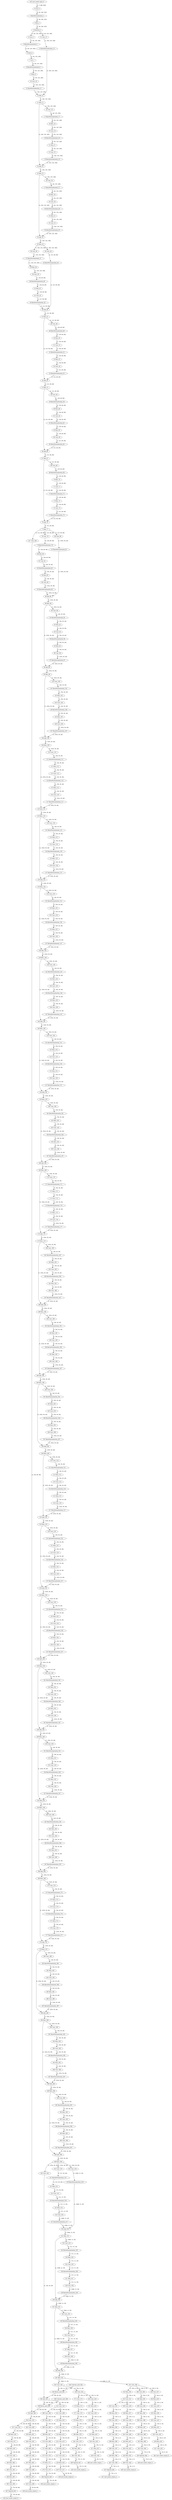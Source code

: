 strict digraph  {
"0 Conv_0" [id=0, type=Conv];
"1 BatchNormalization_1" [id=1, type=BatchNormalization];
"2 Relu_2" [id=2, type=Relu];
"3 MaxPool_3" [id=3, type=MaxPool];
"4 Conv_4" [id=4, type=Conv];
"5 BatchNormalization_5" [id=5, type=BatchNormalization];
"6 Relu_6" [id=6, type=Relu];
"7 Conv_7" [id=7, type=Conv];
"8 BatchNormalization_8" [id=8, type=BatchNormalization];
"9 Relu_9" [id=9, type=Relu];
"10 Conv_10" [id=10, type=Conv];
"11 BatchNormalization_11" [id=11, type=BatchNormalization];
"12 Conv_12" [id=12, type=Conv];
"13 BatchNormalization_13" [id=13, type=BatchNormalization];
"14 Add_14" [id=14, type=Add];
"15 Relu_15" [id=15, type=Relu];
"16 Conv_16" [id=16, type=Conv];
"17 BatchNormalization_17" [id=17, type=BatchNormalization];
"18 Relu_18" [id=18, type=Relu];
"19 Conv_19" [id=19, type=Conv];
"20 BatchNormalization_20" [id=20, type=BatchNormalization];
"21 Relu_21" [id=21, type=Relu];
"22 Conv_22" [id=22, type=Conv];
"23 BatchNormalization_23" [id=23, type=BatchNormalization];
"24 Add_24" [id=24, type=Add];
"25 Relu_25" [id=25, type=Relu];
"26 Conv_26" [id=26, type=Conv];
"27 BatchNormalization_27" [id=27, type=BatchNormalization];
"28 Relu_28" [id=28, type=Relu];
"29 Conv_29" [id=29, type=Conv];
"30 BatchNormalization_30" [id=30, type=BatchNormalization];
"31 Relu_31" [id=31, type=Relu];
"32 Conv_32" [id=32, type=Conv];
"33 BatchNormalization_33" [id=33, type=BatchNormalization];
"34 Add_34" [id=34, type=Add];
"35 Relu_35" [id=35, type=Relu];
"36 Conv_36" [id=36, type=Conv];
"37 BatchNormalization_37" [id=37, type=BatchNormalization];
"38 Relu_38" [id=38, type=Relu];
"39 Conv_39" [id=39, type=Conv];
"40 BatchNormalization_40" [id=40, type=BatchNormalization];
"41 Relu_41" [id=41, type=Relu];
"42 Conv_42" [id=42, type=Conv];
"43 BatchNormalization_43" [id=43, type=BatchNormalization];
"44 Conv_44" [id=44, type=Conv];
"45 BatchNormalization_45" [id=45, type=BatchNormalization];
"46 Add_46" [id=46, type=Add];
"47 Relu_47" [id=47, type=Relu];
"48 Conv_48" [id=48, type=Conv];
"49 BatchNormalization_49" [id=49, type=BatchNormalization];
"50 Relu_50" [id=50, type=Relu];
"51 Conv_51" [id=51, type=Conv];
"52 BatchNormalization_52" [id=52, type=BatchNormalization];
"53 Relu_53" [id=53, type=Relu];
"54 Conv_54" [id=54, type=Conv];
"55 BatchNormalization_55" [id=55, type=BatchNormalization];
"56 Add_56" [id=56, type=Add];
"57 Relu_57" [id=57, type=Relu];
"58 Conv_58" [id=58, type=Conv];
"59 BatchNormalization_59" [id=59, type=BatchNormalization];
"60 Relu_60" [id=60, type=Relu];
"61 Conv_61" [id=61, type=Conv];
"62 BatchNormalization_62" [id=62, type=BatchNormalization];
"63 Relu_63" [id=63, type=Relu];
"64 Conv_64" [id=64, type=Conv];
"65 BatchNormalization_65" [id=65, type=BatchNormalization];
"66 Add_66" [id=66, type=Add];
"67 Relu_67" [id=67, type=Relu];
"68 Conv_68" [id=68, type=Conv];
"69 BatchNormalization_69" [id=69, type=BatchNormalization];
"70 Relu_70" [id=70, type=Relu];
"71 Conv_71" [id=71, type=Conv];
"72 BatchNormalization_72" [id=72, type=BatchNormalization];
"73 Relu_73" [id=73, type=Relu];
"74 Conv_74" [id=74, type=Conv];
"75 BatchNormalization_75" [id=75, type=BatchNormalization];
"76 Add_76" [id=76, type=Add];
"77 Relu_77" [id=77, type=Relu];
"78 Conv_78" [id=78, type=Conv];
"79 BatchNormalization_79" [id=79, type=BatchNormalization];
"80 Relu_80" [id=80, type=Relu];
"81 Conv_81" [id=81, type=Conv];
"82 BatchNormalization_82" [id=82, type=BatchNormalization];
"83 Relu_83" [id=83, type=Relu];
"84 Conv_84" [id=84, type=Conv];
"85 BatchNormalization_85" [id=85, type=BatchNormalization];
"86 Conv_86" [id=86, type=Conv];
"87 BatchNormalization_87" [id=87, type=BatchNormalization];
"88 Add_88" [id=88, type=Add];
"89 Relu_89" [id=89, type=Relu];
"90 Conv_90" [id=90, type=Conv];
"91 BatchNormalization_91" [id=91, type=BatchNormalization];
"92 Relu_92" [id=92, type=Relu];
"93 Conv_93" [id=93, type=Conv];
"94 BatchNormalization_94" [id=94, type=BatchNormalization];
"95 Relu_95" [id=95, type=Relu];
"96 Conv_96" [id=96, type=Conv];
"97 BatchNormalization_97" [id=97, type=BatchNormalization];
"98 Add_98" [id=98, type=Add];
"99 Relu_99" [id=99, type=Relu];
"100 Conv_100" [id=100, type=Conv];
"101 BatchNormalization_101" [id=101, type=BatchNormalization];
"102 Relu_102" [id=102, type=Relu];
"103 Conv_103" [id=103, type=Conv];
"104 BatchNormalization_104" [id=104, type=BatchNormalization];
"105 Relu_105" [id=105, type=Relu];
"106 Conv_106" [id=106, type=Conv];
"107 BatchNormalization_107" [id=107, type=BatchNormalization];
"108 Add_108" [id=108, type=Add];
"109 Relu_109" [id=109, type=Relu];
"110 Conv_110" [id=110, type=Conv];
"111 BatchNormalization_111" [id=111, type=BatchNormalization];
"112 Relu_112" [id=112, type=Relu];
"113 Conv_113" [id=113, type=Conv];
"114 BatchNormalization_114" [id=114, type=BatchNormalization];
"115 Relu_115" [id=115, type=Relu];
"116 Conv_116" [id=116, type=Conv];
"117 BatchNormalization_117" [id=117, type=BatchNormalization];
"118 Add_118" [id=118, type=Add];
"119 Relu_119" [id=119, type=Relu];
"120 Conv_120" [id=120, type=Conv];
"121 BatchNormalization_121" [id=121, type=BatchNormalization];
"122 Relu_122" [id=122, type=Relu];
"123 Conv_123" [id=123, type=Conv];
"124 BatchNormalization_124" [id=124, type=BatchNormalization];
"125 Relu_125" [id=125, type=Relu];
"126 Conv_126" [id=126, type=Conv];
"127 BatchNormalization_127" [id=127, type=BatchNormalization];
"128 Add_128" [id=128, type=Add];
"129 Relu_129" [id=129, type=Relu];
"130 Conv_130" [id=130, type=Conv];
"131 BatchNormalization_131" [id=131, type=BatchNormalization];
"132 Relu_132" [id=132, type=Relu];
"133 Conv_133" [id=133, type=Conv];
"134 BatchNormalization_134" [id=134, type=BatchNormalization];
"135 Relu_135" [id=135, type=Relu];
"136 Conv_136" [id=136, type=Conv];
"137 BatchNormalization_137" [id=137, type=BatchNormalization];
"138 Add_138" [id=138, type=Add];
"139 Relu_139" [id=139, type=Relu];
"140 Conv_140" [id=140, type=Conv];
"141 BatchNormalization_141" [id=141, type=BatchNormalization];
"142 Relu_142" [id=142, type=Relu];
"143 Conv_143" [id=143, type=Conv];
"144 BatchNormalization_144" [id=144, type=BatchNormalization];
"145 Relu_145" [id=145, type=Relu];
"146 Conv_146" [id=146, type=Conv];
"147 BatchNormalization_147" [id=147, type=BatchNormalization];
"148 Add_148" [id=148, type=Add];
"149 Relu_149" [id=149, type=Relu];
"150 Conv_150" [id=150, type=Conv];
"151 BatchNormalization_151" [id=151, type=BatchNormalization];
"152 Relu_152" [id=152, type=Relu];
"153 Conv_153" [id=153, type=Conv];
"154 BatchNormalization_154" [id=154, type=BatchNormalization];
"155 Relu_155" [id=155, type=Relu];
"156 Conv_156" [id=156, type=Conv];
"157 BatchNormalization_157" [id=157, type=BatchNormalization];
"158 Add_158" [id=158, type=Add];
"159 Relu_159" [id=159, type=Relu];
"160 Conv_160" [id=160, type=Conv];
"161 BatchNormalization_161" [id=161, type=BatchNormalization];
"162 Relu_162" [id=162, type=Relu];
"163 Conv_163" [id=163, type=Conv];
"164 BatchNormalization_164" [id=164, type=BatchNormalization];
"165 Relu_165" [id=165, type=Relu];
"166 Conv_166" [id=166, type=Conv];
"167 BatchNormalization_167" [id=167, type=BatchNormalization];
"168 Add_168" [id=168, type=Add];
"169 Relu_169" [id=169, type=Relu];
"170 Conv_170" [id=170, type=Conv];
"171 BatchNormalization_171" [id=171, type=BatchNormalization];
"172 Relu_172" [id=172, type=Relu];
"173 Conv_173" [id=173, type=Conv];
"174 BatchNormalization_174" [id=174, type=BatchNormalization];
"175 Relu_175" [id=175, type=Relu];
"176 Conv_176" [id=176, type=Conv];
"177 BatchNormalization_177" [id=177, type=BatchNormalization];
"178 Add_178" [id=178, type=Add];
"179 Relu_179" [id=179, type=Relu];
"180 Conv_180" [id=180, type=Conv];
"181 BatchNormalization_181" [id=181, type=BatchNormalization];
"182 Relu_182" [id=182, type=Relu];
"183 Conv_183" [id=183, type=Conv];
"184 BatchNormalization_184" [id=184, type=BatchNormalization];
"185 Relu_185" [id=185, type=Relu];
"186 Conv_186" [id=186, type=Conv];
"187 BatchNormalization_187" [id=187, type=BatchNormalization];
"188 Add_188" [id=188, type=Add];
"189 Relu_189" [id=189, type=Relu];
"190 Conv_190" [id=190, type=Conv];
"191 BatchNormalization_191" [id=191, type=BatchNormalization];
"192 Relu_192" [id=192, type=Relu];
"193 Conv_193" [id=193, type=Conv];
"194 BatchNormalization_194" [id=194, type=BatchNormalization];
"195 Relu_195" [id=195, type=Relu];
"196 Conv_196" [id=196, type=Conv];
"197 BatchNormalization_197" [id=197, type=BatchNormalization];
"198 Add_198" [id=198, type=Add];
"199 Relu_199" [id=199, type=Relu];
"200 Conv_200" [id=200, type=Conv];
"201 BatchNormalization_201" [id=201, type=BatchNormalization];
"202 Relu_202" [id=202, type=Relu];
"203 Conv_203" [id=203, type=Conv];
"204 BatchNormalization_204" [id=204, type=BatchNormalization];
"205 Relu_205" [id=205, type=Relu];
"206 Conv_206" [id=206, type=Conv];
"207 BatchNormalization_207" [id=207, type=BatchNormalization];
"208 Add_208" [id=208, type=Add];
"209 Relu_209" [id=209, type=Relu];
"210 Conv_210" [id=210, type=Conv];
"211 BatchNormalization_211" [id=211, type=BatchNormalization];
"212 Relu_212" [id=212, type=Relu];
"213 Conv_213" [id=213, type=Conv];
"214 BatchNormalization_214" [id=214, type=BatchNormalization];
"215 Relu_215" [id=215, type=Relu];
"216 Conv_216" [id=216, type=Conv];
"217 BatchNormalization_217" [id=217, type=BatchNormalization];
"218 Add_218" [id=218, type=Add];
"219 Relu_219" [id=219, type=Relu];
"220 Conv_220" [id=220, type=Conv];
"221 BatchNormalization_221" [id=221, type=BatchNormalization];
"222 Relu_222" [id=222, type=Relu];
"223 Conv_223" [id=223, type=Conv];
"224 BatchNormalization_224" [id=224, type=BatchNormalization];
"225 Relu_225" [id=225, type=Relu];
"226 Conv_226" [id=226, type=Conv];
"227 BatchNormalization_227" [id=227, type=BatchNormalization];
"228 Add_228" [id=228, type=Add];
"229 Relu_229" [id=229, type=Relu];
"230 Conv_230" [id=230, type=Conv];
"231 BatchNormalization_231" [id=231, type=BatchNormalization];
"232 Relu_232" [id=232, type=Relu];
"233 Conv_233" [id=233, type=Conv];
"234 BatchNormalization_234" [id=234, type=BatchNormalization];
"235 Relu_235" [id=235, type=Relu];
"236 Conv_236" [id=236, type=Conv];
"237 BatchNormalization_237" [id=237, type=BatchNormalization];
"238 Add_238" [id=238, type=Add];
"239 Relu_239" [id=239, type=Relu];
"240 Conv_240" [id=240, type=Conv];
"241 BatchNormalization_241" [id=241, type=BatchNormalization];
"242 Relu_242" [id=242, type=Relu];
"243 Conv_243" [id=243, type=Conv];
"244 BatchNormalization_244" [id=244, type=BatchNormalization];
"245 Relu_245" [id=245, type=Relu];
"246 Conv_246" [id=246, type=Conv];
"247 BatchNormalization_247" [id=247, type=BatchNormalization];
"248 Add_248" [id=248, type=Add];
"249 Relu_249" [id=249, type=Relu];
"250 Conv_250" [id=250, type=Conv];
"251 BatchNormalization_251" [id=251, type=BatchNormalization];
"252 Relu_252" [id=252, type=Relu];
"253 Conv_253" [id=253, type=Conv];
"254 BatchNormalization_254" [id=254, type=BatchNormalization];
"255 Relu_255" [id=255, type=Relu];
"256 Conv_256" [id=256, type=Conv];
"257 BatchNormalization_257" [id=257, type=BatchNormalization];
"258 Add_258" [id=258, type=Add];
"259 Relu_259" [id=259, type=Relu];
"260 Conv_260" [id=260, type=Conv];
"261 BatchNormalization_261" [id=261, type=BatchNormalization];
"262 Relu_262" [id=262, type=Relu];
"263 Conv_263" [id=263, type=Conv];
"264 BatchNormalization_264" [id=264, type=BatchNormalization];
"265 Relu_265" [id=265, type=Relu];
"266 Conv_266" [id=266, type=Conv];
"267 BatchNormalization_267" [id=267, type=BatchNormalization];
"268 Add_268" [id=268, type=Add];
"269 Relu_269" [id=269, type=Relu];
"270 Conv_270" [id=270, type=Conv];
"271 BatchNormalization_271" [id=271, type=BatchNormalization];
"272 Relu_272" [id=272, type=Relu];
"273 Conv_273" [id=273, type=Conv];
"274 BatchNormalization_274" [id=274, type=BatchNormalization];
"275 Relu_275" [id=275, type=Relu];
"276 Conv_276" [id=276, type=Conv];
"277 BatchNormalization_277" [id=277, type=BatchNormalization];
"278 Add_278" [id=278, type=Add];
"279 Relu_279" [id=279, type=Relu];
"280 Conv_280" [id=280, type=Conv];
"281 BatchNormalization_281" [id=281, type=BatchNormalization];
"282 Relu_282" [id=282, type=Relu];
"283 Conv_283" [id=283, type=Conv];
"284 BatchNormalization_284" [id=284, type=BatchNormalization];
"285 Relu_285" [id=285, type=Relu];
"286 Conv_286" [id=286, type=Conv];
"287 BatchNormalization_287" [id=287, type=BatchNormalization];
"288 Add_288" [id=288, type=Add];
"289 Relu_289" [id=289, type=Relu];
"290 Conv_290" [id=290, type=Conv];
"291 BatchNormalization_291" [id=291, type=BatchNormalization];
"292 Relu_292" [id=292, type=Relu];
"293 Conv_293" [id=293, type=Conv];
"294 BatchNormalization_294" [id=294, type=BatchNormalization];
"295 Relu_295" [id=295, type=Relu];
"296 Conv_296" [id=296, type=Conv];
"297 BatchNormalization_297" [id=297, type=BatchNormalization];
"298 Add_298" [id=298, type=Add];
"299 Relu_299" [id=299, type=Relu];
"300 Conv_300" [id=300, type=Conv];
"301 BatchNormalization_301" [id=301, type=BatchNormalization];
"302 Relu_302" [id=302, type=Relu];
"303 Conv_303" [id=303, type=Conv];
"304 BatchNormalization_304" [id=304, type=BatchNormalization];
"305 Relu_305" [id=305, type=Relu];
"306 Conv_306" [id=306, type=Conv];
"307 BatchNormalization_307" [id=307, type=BatchNormalization];
"308 Add_308" [id=308, type=Add];
"309 Relu_309" [id=309, type=Relu];
"310 Conv_310" [id=310, type=Conv];
"311 BatchNormalization_311" [id=311, type=BatchNormalization];
"312 Relu_312" [id=312, type=Relu];
"313 Conv_313" [id=313, type=Conv];
"314 BatchNormalization_314" [id=314, type=BatchNormalization];
"315 Relu_315" [id=315, type=Relu];
"316 Conv_316" [id=316, type=Conv];
"317 BatchNormalization_317" [id=317, type=BatchNormalization];
"318 Conv_318" [id=318, type=Conv];
"319 BatchNormalization_319" [id=319, type=BatchNormalization];
"320 Add_320" [id=320, type=Add];
"321 Relu_321" [id=321, type=Relu];
"322 Conv_322" [id=322, type=Conv];
"323 BatchNormalization_323" [id=323, type=BatchNormalization];
"324 Relu_324" [id=324, type=Relu];
"325 Conv_325" [id=325, type=Conv];
"326 BatchNormalization_326" [id=326, type=BatchNormalization];
"327 Relu_327" [id=327, type=Relu];
"328 Conv_328" [id=328, type=Conv];
"329 BatchNormalization_329" [id=329, type=BatchNormalization];
"330 Add_330" [id=330, type=Add];
"331 Relu_331" [id=331, type=Relu];
"332 Conv_332" [id=332, type=Conv];
"333 BatchNormalization_333" [id=333, type=BatchNormalization];
"334 Relu_334" [id=334, type=Relu];
"335 Conv_335" [id=335, type=Conv];
"336 BatchNormalization_336" [id=336, type=BatchNormalization];
"337 Relu_337" [id=337, type=Relu];
"338 Conv_338" [id=338, type=Conv];
"339 BatchNormalization_339" [id=339, type=BatchNormalization];
"340 Add_340" [id=340, type=Add];
"341 Relu_341" [id=341, type=Relu];
"342 Conv_342" [id=342, type=Conv];
"343 Conv_343" [id=343, type=Conv];
"344 Constant_nncf_344" [id=344, type=Constant];
"345 Resize_nncf_345" [id=345, type=Resize];
"346 Add_345" [id=346, type=Add];
"347 Conv_346" [id=347, type=Conv];
"348 Constant_nncf_348" [id=348, type=Constant];
"349 Resize_nncf_349" [id=349, type=Resize];
"350 Add_348" [id=350, type=Add];
"351 Conv_349" [id=351, type=Conv];
"352 Relu_350" [id=352, type=Relu];
"353 Conv_351" [id=353, type=Conv];
"354 Conv_352" [id=354, type=Conv];
"355 Conv_353" [id=355, type=Conv];
"356 Conv_354" [id=356, type=Conv];
"357 Conv_355" [id=357, type=Conv];
"358 Relu_356" [id=358, type=Relu];
"359 Conv_357" [id=359, type=Conv];
"360 Relu_358" [id=360, type=Relu];
"361 Conv_359" [id=361, type=Conv];
"362 Relu_360" [id=362, type=Relu];
"363 Conv_361" [id=363, type=Conv];
"364 Relu_362" [id=364, type=Relu];
"365 Conv_363" [id=365, type=Conv];
"366 Conv_364" [id=366, type=Conv];
"367 Relu_365" [id=367, type=Relu];
"368 Conv_366" [id=368, type=Conv];
"369 Relu_367" [id=369, type=Relu];
"370 Conv_368" [id=370, type=Conv];
"371 Relu_369" [id=371, type=Relu];
"372 Conv_370" [id=372, type=Conv];
"373 Relu_371" [id=373, type=Relu];
"374 Conv_372" [id=374, type=Conv];
"375 Conv_373" [id=375, type=Conv];
"376 Relu_374" [id=376, type=Relu];
"377 Conv_375" [id=377, type=Conv];
"378 Relu_376" [id=378, type=Relu];
"379 Conv_377" [id=379, type=Conv];
"380 Relu_378" [id=380, type=Relu];
"381 Conv_379" [id=381, type=Conv];
"382 Relu_380" [id=382, type=Relu];
"383 Conv_381" [id=383, type=Conv];
"384 Conv_382" [id=384, type=Conv];
"385 Relu_383" [id=385, type=Relu];
"386 Conv_384" [id=386, type=Conv];
"387 Relu_385" [id=387, type=Relu];
"388 Conv_386" [id=388, type=Conv];
"389 Relu_387" [id=389, type=Relu];
"390 Conv_388" [id=390, type=Conv];
"391 Relu_389" [id=391, type=Relu];
"392 Conv_390" [id=392, type=Conv];
"393 Conv_391" [id=393, type=Conv];
"394 Relu_392" [id=394, type=Relu];
"395 Conv_393" [id=395, type=Conv];
"396 Relu_394" [id=396, type=Relu];
"397 Conv_395" [id=397, type=Conv];
"398 Relu_396" [id=398, type=Relu];
"399 Conv_397" [id=399, type=Conv];
"400 Relu_398" [id=400, type=Relu];
"401 Conv_399" [id=401, type=Conv];
"402 Conv_400" [id=402, type=Conv];
"403 Relu_401" [id=403, type=Relu];
"404 Conv_402" [id=404, type=Conv];
"405 Relu_403" [id=405, type=Relu];
"406 Conv_404" [id=406, type=Conv];
"407 Relu_405" [id=407, type=Relu];
"408 Conv_406" [id=408, type=Conv];
"409 Relu_407" [id=409, type=Relu];
"410 Conv_408" [id=410, type=Conv];
"411 Conv_409" [id=411, type=Conv];
"412 Relu_410" [id=412, type=Relu];
"413 Conv_411" [id=413, type=Conv];
"414 Relu_412" [id=414, type=Relu];
"415 Conv_413" [id=415, type=Conv];
"416 Relu_414" [id=416, type=Relu];
"417 Conv_415" [id=417, type=Conv];
"418 Relu_416" [id=418, type=Relu];
"419 Conv_417" [id=419, type=Conv];
"420 Conv_418" [id=420, type=Conv];
"421 Relu_419" [id=421, type=Relu];
"422 Conv_420" [id=422, type=Conv];
"423 Relu_421" [id=423, type=Relu];
"424 Conv_422" [id=424, type=Conv];
"425 Relu_423" [id=425, type=Relu];
"426 Conv_424" [id=426, type=Conv];
"427 Relu_425" [id=427, type=Relu];
"428 Conv_426" [id=428, type=Conv];
"429 Conv_427" [id=429, type=Conv];
"430 Relu_428" [id=430, type=Relu];
"431 Conv_429" [id=431, type=Conv];
"432 Relu_430" [id=432, type=Relu];
"433 Conv_431" [id=433, type=Conv];
"434 Relu_432" [id=434, type=Relu];
"435 Conv_433" [id=435, type=Conv];
"436 Relu_434" [id=436, type=Relu];
"437 Conv_435" [id=437, type=Conv];
"438 Conv_436" [id=438, type=Conv];
"439 Relu_437" [id=439, type=Relu];
"440 Conv_438" [id=440, type=Conv];
"441 Relu_439" [id=441, type=Relu];
"442 Conv_440" [id=442, type=Conv];
"443 Relu_441" [id=443, type=Relu];
"444 Conv_442" [id=444, type=Conv];
"445 Relu_443" [id=445, type=Relu];
"446 Conv_444" [id=446, type=Conv];
"447 Sigmoid_445" [id=447, type=Sigmoid];
"448 Sigmoid_446" [id=448, type=Sigmoid];
"449 Sigmoid_447" [id=449, type=Sigmoid];
"450 Sigmoid_448" [id=450, type=Sigmoid];
"451 Sigmoid_449" [id=451, type=Sigmoid];
"452 nncf_model_input_0" [id=452, type=nncf_model_input];
"453 nncf_model_output_0" [id=453, type=nncf_model_output];
"454 nncf_model_output_1" [id=454, type=nncf_model_output];
"455 nncf_model_output_2" [id=455, type=nncf_model_output];
"456 nncf_model_output_3" [id=456, type=nncf_model_output];
"457 nncf_model_output_4" [id=457, type=nncf_model_output];
"458 nncf_model_output_5" [id=458, type=nncf_model_output];
"459 nncf_model_output_6" [id=459, type=nncf_model_output];
"460 nncf_model_output_7" [id=460, type=nncf_model_output];
"461 nncf_model_output_8" [id=461, type=nncf_model_output];
"462 nncf_model_output_9" [id=462, type=nncf_model_output];
"0 Conv_0" -> "1 BatchNormalization_1"  [label="[1, 64, 240, 320]", style=solid];
"1 BatchNormalization_1" -> "2 Relu_2"  [label="[1, 64, 240, 320]", style=solid];
"2 Relu_2" -> "3 MaxPool_3"  [label="[1, 64, 240, 320]", style=solid];
"3 MaxPool_3" -> "4 Conv_4"  [label="[1, 64, 120, 160]", style=solid];
"3 MaxPool_3" -> "12 Conv_12"  [label="[1, 64, 120, 160]", style=solid];
"4 Conv_4" -> "5 BatchNormalization_5"  [label="[1, 64, 120, 160]", style=solid];
"5 BatchNormalization_5" -> "6 Relu_6"  [label="[1, 64, 120, 160]", style=solid];
"6 Relu_6" -> "7 Conv_7"  [label="[1, 64, 120, 160]", style=solid];
"7 Conv_7" -> "8 BatchNormalization_8"  [label="[1, 64, 120, 160]", style=solid];
"8 BatchNormalization_8" -> "9 Relu_9"  [label="[1, 64, 120, 160]", style=solid];
"9 Relu_9" -> "10 Conv_10"  [label="[1, 64, 120, 160]", style=solid];
"10 Conv_10" -> "11 BatchNormalization_11"  [label="[1, 256, 120, 160]", style=solid];
"11 BatchNormalization_11" -> "14 Add_14"  [label="[1, 256, 120, 160]", style=solid];
"12 Conv_12" -> "13 BatchNormalization_13"  [label="[1, 256, 120, 160]", style=solid];
"13 BatchNormalization_13" -> "14 Add_14"  [label="[1, 256, 120, 160]", style=solid];
"14 Add_14" -> "15 Relu_15"  [label="[1, 256, 120, 160]", style=solid];
"15 Relu_15" -> "16 Conv_16"  [label="[1, 256, 120, 160]", style=solid];
"15 Relu_15" -> "24 Add_24"  [label="[1, 256, 120, 160]", style=solid];
"16 Conv_16" -> "17 BatchNormalization_17"  [label="[1, 64, 120, 160]", style=solid];
"17 BatchNormalization_17" -> "18 Relu_18"  [label="[1, 64, 120, 160]", style=solid];
"18 Relu_18" -> "19 Conv_19"  [label="[1, 64, 120, 160]", style=solid];
"19 Conv_19" -> "20 BatchNormalization_20"  [label="[1, 64, 120, 160]", style=solid];
"20 BatchNormalization_20" -> "21 Relu_21"  [label="[1, 64, 120, 160]", style=solid];
"21 Relu_21" -> "22 Conv_22"  [label="[1, 64, 120, 160]", style=solid];
"22 Conv_22" -> "23 BatchNormalization_23"  [label="[1, 256, 120, 160]", style=solid];
"23 BatchNormalization_23" -> "24 Add_24"  [label="[1, 256, 120, 160]", style=solid];
"24 Add_24" -> "25 Relu_25"  [label="[1, 256, 120, 160]", style=solid];
"25 Relu_25" -> "26 Conv_26"  [label="[1, 256, 120, 160]", style=solid];
"25 Relu_25" -> "34 Add_34"  [label="[1, 256, 120, 160]", style=solid];
"26 Conv_26" -> "27 BatchNormalization_27"  [label="[1, 64, 120, 160]", style=solid];
"27 BatchNormalization_27" -> "28 Relu_28"  [label="[1, 64, 120, 160]", style=solid];
"28 Relu_28" -> "29 Conv_29"  [label="[1, 64, 120, 160]", style=solid];
"29 Conv_29" -> "30 BatchNormalization_30"  [label="[1, 64, 120, 160]", style=solid];
"30 BatchNormalization_30" -> "31 Relu_31"  [label="[1, 64, 120, 160]", style=solid];
"31 Relu_31" -> "32 Conv_32"  [label="[1, 64, 120, 160]", style=solid];
"32 Conv_32" -> "33 BatchNormalization_33"  [label="[1, 256, 120, 160]", style=solid];
"33 BatchNormalization_33" -> "34 Add_34"  [label="[1, 256, 120, 160]", style=solid];
"34 Add_34" -> "35 Relu_35"  [label="[1, 256, 120, 160]", style=solid];
"35 Relu_35" -> "36 Conv_36"  [label="[1, 256, 120, 160]", style=solid];
"35 Relu_35" -> "44 Conv_44"  [label="[1, 256, 120, 160]", style=solid];
"36 Conv_36" -> "37 BatchNormalization_37"  [label="[1, 128, 120, 160]", style=solid];
"37 BatchNormalization_37" -> "38 Relu_38"  [label="[1, 128, 120, 160]", style=solid];
"38 Relu_38" -> "39 Conv_39"  [label="[1, 128, 120, 160]", style=solid];
"39 Conv_39" -> "40 BatchNormalization_40"  [label="[1, 128, 60, 80]", style=solid];
"40 BatchNormalization_40" -> "41 Relu_41"  [label="[1, 128, 60, 80]", style=solid];
"41 Relu_41" -> "42 Conv_42"  [label="[1, 128, 60, 80]", style=solid];
"42 Conv_42" -> "43 BatchNormalization_43"  [label="[1, 512, 60, 80]", style=solid];
"43 BatchNormalization_43" -> "46 Add_46"  [label="[1, 512, 60, 80]", style=solid];
"44 Conv_44" -> "45 BatchNormalization_45"  [label="[1, 512, 60, 80]", style=solid];
"45 BatchNormalization_45" -> "46 Add_46"  [label="[1, 512, 60, 80]", style=solid];
"46 Add_46" -> "47 Relu_47"  [label="[1, 512, 60, 80]", style=solid];
"47 Relu_47" -> "48 Conv_48"  [label="[1, 512, 60, 80]", style=solid];
"47 Relu_47" -> "56 Add_56"  [label="[1, 512, 60, 80]", style=solid];
"48 Conv_48" -> "49 BatchNormalization_49"  [label="[1, 128, 60, 80]", style=solid];
"49 BatchNormalization_49" -> "50 Relu_50"  [label="[1, 128, 60, 80]", style=solid];
"50 Relu_50" -> "51 Conv_51"  [label="[1, 128, 60, 80]", style=solid];
"51 Conv_51" -> "52 BatchNormalization_52"  [label="[1, 128, 60, 80]", style=solid];
"52 BatchNormalization_52" -> "53 Relu_53"  [label="[1, 128, 60, 80]", style=solid];
"53 Relu_53" -> "54 Conv_54"  [label="[1, 128, 60, 80]", style=solid];
"54 Conv_54" -> "55 BatchNormalization_55"  [label="[1, 512, 60, 80]", style=solid];
"55 BatchNormalization_55" -> "56 Add_56"  [label="[1, 512, 60, 80]", style=solid];
"56 Add_56" -> "57 Relu_57"  [label="[1, 512, 60, 80]", style=solid];
"57 Relu_57" -> "58 Conv_58"  [label="[1, 512, 60, 80]", style=solid];
"57 Relu_57" -> "66 Add_66"  [label="[1, 512, 60, 80]", style=solid];
"58 Conv_58" -> "59 BatchNormalization_59"  [label="[1, 128, 60, 80]", style=solid];
"59 BatchNormalization_59" -> "60 Relu_60"  [label="[1, 128, 60, 80]", style=solid];
"60 Relu_60" -> "61 Conv_61"  [label="[1, 128, 60, 80]", style=solid];
"61 Conv_61" -> "62 BatchNormalization_62"  [label="[1, 128, 60, 80]", style=solid];
"62 BatchNormalization_62" -> "63 Relu_63"  [label="[1, 128, 60, 80]", style=solid];
"63 Relu_63" -> "64 Conv_64"  [label="[1, 128, 60, 80]", style=solid];
"64 Conv_64" -> "65 BatchNormalization_65"  [label="[1, 512, 60, 80]", style=solid];
"65 BatchNormalization_65" -> "66 Add_66"  [label="[1, 512, 60, 80]", style=solid];
"66 Add_66" -> "67 Relu_67"  [label="[1, 512, 60, 80]", style=solid];
"67 Relu_67" -> "68 Conv_68"  [label="[1, 512, 60, 80]", style=solid];
"67 Relu_67" -> "76 Add_76"  [label="[1, 512, 60, 80]", style=solid];
"68 Conv_68" -> "69 BatchNormalization_69"  [label="[1, 128, 60, 80]", style=solid];
"69 BatchNormalization_69" -> "70 Relu_70"  [label="[1, 128, 60, 80]", style=solid];
"70 Relu_70" -> "71 Conv_71"  [label="[1, 128, 60, 80]", style=solid];
"71 Conv_71" -> "72 BatchNormalization_72"  [label="[1, 128, 60, 80]", style=solid];
"72 BatchNormalization_72" -> "73 Relu_73"  [label="[1, 128, 60, 80]", style=solid];
"73 Relu_73" -> "74 Conv_74"  [label="[1, 128, 60, 80]", style=solid];
"74 Conv_74" -> "75 BatchNormalization_75"  [label="[1, 512, 60, 80]", style=solid];
"75 BatchNormalization_75" -> "76 Add_76"  [label="[1, 512, 60, 80]", style=solid];
"76 Add_76" -> "77 Relu_77"  [label="[1, 512, 60, 80]", style=solid];
"77 Relu_77" -> "78 Conv_78"  [label="[1, 512, 60, 80]", style=solid];
"77 Relu_77" -> "86 Conv_86"  [label="[1, 512, 60, 80]", style=solid];
"77 Relu_77" -> "347 Conv_346"  [label="[1, 512, 60, 80]", style=solid];
"78 Conv_78" -> "79 BatchNormalization_79"  [label="[1, 256, 60, 80]", style=solid];
"79 BatchNormalization_79" -> "80 Relu_80"  [label="[1, 256, 60, 80]", style=solid];
"80 Relu_80" -> "81 Conv_81"  [label="[1, 256, 60, 80]", style=solid];
"81 Conv_81" -> "82 BatchNormalization_82"  [label="[1, 256, 30, 40]", style=solid];
"82 BatchNormalization_82" -> "83 Relu_83"  [label="[1, 256, 30, 40]", style=solid];
"83 Relu_83" -> "84 Conv_84"  [label="[1, 256, 30, 40]", style=solid];
"84 Conv_84" -> "85 BatchNormalization_85"  [label="[1, 1024, 30, 40]", style=solid];
"85 BatchNormalization_85" -> "88 Add_88"  [label="[1, 1024, 30, 40]", style=solid];
"86 Conv_86" -> "87 BatchNormalization_87"  [label="[1, 1024, 30, 40]", style=solid];
"87 BatchNormalization_87" -> "88 Add_88"  [label="[1, 1024, 30, 40]", style=solid];
"88 Add_88" -> "89 Relu_89"  [label="[1, 1024, 30, 40]", style=solid];
"89 Relu_89" -> "90 Conv_90"  [label="[1, 1024, 30, 40]", style=solid];
"89 Relu_89" -> "98 Add_98"  [label="[1, 1024, 30, 40]", style=solid];
"90 Conv_90" -> "91 BatchNormalization_91"  [label="[1, 256, 30, 40]", style=solid];
"91 BatchNormalization_91" -> "92 Relu_92"  [label="[1, 256, 30, 40]", style=solid];
"92 Relu_92" -> "93 Conv_93"  [label="[1, 256, 30, 40]", style=solid];
"93 Conv_93" -> "94 BatchNormalization_94"  [label="[1, 256, 30, 40]", style=solid];
"94 BatchNormalization_94" -> "95 Relu_95"  [label="[1, 256, 30, 40]", style=solid];
"95 Relu_95" -> "96 Conv_96"  [label="[1, 256, 30, 40]", style=solid];
"96 Conv_96" -> "97 BatchNormalization_97"  [label="[1, 1024, 30, 40]", style=solid];
"97 BatchNormalization_97" -> "98 Add_98"  [label="[1, 1024, 30, 40]", style=solid];
"98 Add_98" -> "99 Relu_99"  [label="[1, 1024, 30, 40]", style=solid];
"99 Relu_99" -> "100 Conv_100"  [label="[1, 1024, 30, 40]", style=solid];
"99 Relu_99" -> "108 Add_108"  [label="[1, 1024, 30, 40]", style=solid];
"100 Conv_100" -> "101 BatchNormalization_101"  [label="[1, 256, 30, 40]", style=solid];
"101 BatchNormalization_101" -> "102 Relu_102"  [label="[1, 256, 30, 40]", style=solid];
"102 Relu_102" -> "103 Conv_103"  [label="[1, 256, 30, 40]", style=solid];
"103 Conv_103" -> "104 BatchNormalization_104"  [label="[1, 256, 30, 40]", style=solid];
"104 BatchNormalization_104" -> "105 Relu_105"  [label="[1, 256, 30, 40]", style=solid];
"105 Relu_105" -> "106 Conv_106"  [label="[1, 256, 30, 40]", style=solid];
"106 Conv_106" -> "107 BatchNormalization_107"  [label="[1, 1024, 30, 40]", style=solid];
"107 BatchNormalization_107" -> "108 Add_108"  [label="[1, 1024, 30, 40]", style=solid];
"108 Add_108" -> "109 Relu_109"  [label="[1, 1024, 30, 40]", style=solid];
"109 Relu_109" -> "110 Conv_110"  [label="[1, 1024, 30, 40]", style=solid];
"109 Relu_109" -> "118 Add_118"  [label="[1, 1024, 30, 40]", style=solid];
"110 Conv_110" -> "111 BatchNormalization_111"  [label="[1, 256, 30, 40]", style=solid];
"111 BatchNormalization_111" -> "112 Relu_112"  [label="[1, 256, 30, 40]", style=solid];
"112 Relu_112" -> "113 Conv_113"  [label="[1, 256, 30, 40]", style=solid];
"113 Conv_113" -> "114 BatchNormalization_114"  [label="[1, 256, 30, 40]", style=solid];
"114 BatchNormalization_114" -> "115 Relu_115"  [label="[1, 256, 30, 40]", style=solid];
"115 Relu_115" -> "116 Conv_116"  [label="[1, 256, 30, 40]", style=solid];
"116 Conv_116" -> "117 BatchNormalization_117"  [label="[1, 1024, 30, 40]", style=solid];
"117 BatchNormalization_117" -> "118 Add_118"  [label="[1, 1024, 30, 40]", style=solid];
"118 Add_118" -> "119 Relu_119"  [label="[1, 1024, 30, 40]", style=solid];
"119 Relu_119" -> "120 Conv_120"  [label="[1, 1024, 30, 40]", style=solid];
"119 Relu_119" -> "128 Add_128"  [label="[1, 1024, 30, 40]", style=solid];
"120 Conv_120" -> "121 BatchNormalization_121"  [label="[1, 256, 30, 40]", style=solid];
"121 BatchNormalization_121" -> "122 Relu_122"  [label="[1, 256, 30, 40]", style=solid];
"122 Relu_122" -> "123 Conv_123"  [label="[1, 256, 30, 40]", style=solid];
"123 Conv_123" -> "124 BatchNormalization_124"  [label="[1, 256, 30, 40]", style=solid];
"124 BatchNormalization_124" -> "125 Relu_125"  [label="[1, 256, 30, 40]", style=solid];
"125 Relu_125" -> "126 Conv_126"  [label="[1, 256, 30, 40]", style=solid];
"126 Conv_126" -> "127 BatchNormalization_127"  [label="[1, 1024, 30, 40]", style=solid];
"127 BatchNormalization_127" -> "128 Add_128"  [label="[1, 1024, 30, 40]", style=solid];
"128 Add_128" -> "129 Relu_129"  [label="[1, 1024, 30, 40]", style=solid];
"129 Relu_129" -> "130 Conv_130"  [label="[1, 1024, 30, 40]", style=solid];
"129 Relu_129" -> "138 Add_138"  [label="[1, 1024, 30, 40]", style=solid];
"130 Conv_130" -> "131 BatchNormalization_131"  [label="[1, 256, 30, 40]", style=solid];
"131 BatchNormalization_131" -> "132 Relu_132"  [label="[1, 256, 30, 40]", style=solid];
"132 Relu_132" -> "133 Conv_133"  [label="[1, 256, 30, 40]", style=solid];
"133 Conv_133" -> "134 BatchNormalization_134"  [label="[1, 256, 30, 40]", style=solid];
"134 BatchNormalization_134" -> "135 Relu_135"  [label="[1, 256, 30, 40]", style=solid];
"135 Relu_135" -> "136 Conv_136"  [label="[1, 256, 30, 40]", style=solid];
"136 Conv_136" -> "137 BatchNormalization_137"  [label="[1, 1024, 30, 40]", style=solid];
"137 BatchNormalization_137" -> "138 Add_138"  [label="[1, 1024, 30, 40]", style=solid];
"138 Add_138" -> "139 Relu_139"  [label="[1, 1024, 30, 40]", style=solid];
"139 Relu_139" -> "140 Conv_140"  [label="[1, 1024, 30, 40]", style=solid];
"139 Relu_139" -> "148 Add_148"  [label="[1, 1024, 30, 40]", style=solid];
"140 Conv_140" -> "141 BatchNormalization_141"  [label="[1, 256, 30, 40]", style=solid];
"141 BatchNormalization_141" -> "142 Relu_142"  [label="[1, 256, 30, 40]", style=solid];
"142 Relu_142" -> "143 Conv_143"  [label="[1, 256, 30, 40]", style=solid];
"143 Conv_143" -> "144 BatchNormalization_144"  [label="[1, 256, 30, 40]", style=solid];
"144 BatchNormalization_144" -> "145 Relu_145"  [label="[1, 256, 30, 40]", style=solid];
"145 Relu_145" -> "146 Conv_146"  [label="[1, 256, 30, 40]", style=solid];
"146 Conv_146" -> "147 BatchNormalization_147"  [label="[1, 1024, 30, 40]", style=solid];
"147 BatchNormalization_147" -> "148 Add_148"  [label="[1, 1024, 30, 40]", style=solid];
"148 Add_148" -> "149 Relu_149"  [label="[1, 1024, 30, 40]", style=solid];
"149 Relu_149" -> "150 Conv_150"  [label="[1, 1024, 30, 40]", style=solid];
"149 Relu_149" -> "158 Add_158"  [label="[1, 1024, 30, 40]", style=solid];
"150 Conv_150" -> "151 BatchNormalization_151"  [label="[1, 256, 30, 40]", style=solid];
"151 BatchNormalization_151" -> "152 Relu_152"  [label="[1, 256, 30, 40]", style=solid];
"152 Relu_152" -> "153 Conv_153"  [label="[1, 256, 30, 40]", style=solid];
"153 Conv_153" -> "154 BatchNormalization_154"  [label="[1, 256, 30, 40]", style=solid];
"154 BatchNormalization_154" -> "155 Relu_155"  [label="[1, 256, 30, 40]", style=solid];
"155 Relu_155" -> "156 Conv_156"  [label="[1, 256, 30, 40]", style=solid];
"156 Conv_156" -> "157 BatchNormalization_157"  [label="[1, 1024, 30, 40]", style=solid];
"157 BatchNormalization_157" -> "158 Add_158"  [label="[1, 1024, 30, 40]", style=solid];
"158 Add_158" -> "159 Relu_159"  [label="[1, 1024, 30, 40]", style=solid];
"159 Relu_159" -> "160 Conv_160"  [label="[1, 1024, 30, 40]", style=solid];
"159 Relu_159" -> "168 Add_168"  [label="[1, 1024, 30, 40]", style=solid];
"160 Conv_160" -> "161 BatchNormalization_161"  [label="[1, 256, 30, 40]", style=solid];
"161 BatchNormalization_161" -> "162 Relu_162"  [label="[1, 256, 30, 40]", style=solid];
"162 Relu_162" -> "163 Conv_163"  [label="[1, 256, 30, 40]", style=solid];
"163 Conv_163" -> "164 BatchNormalization_164"  [label="[1, 256, 30, 40]", style=solid];
"164 BatchNormalization_164" -> "165 Relu_165"  [label="[1, 256, 30, 40]", style=solid];
"165 Relu_165" -> "166 Conv_166"  [label="[1, 256, 30, 40]", style=solid];
"166 Conv_166" -> "167 BatchNormalization_167"  [label="[1, 1024, 30, 40]", style=solid];
"167 BatchNormalization_167" -> "168 Add_168"  [label="[1, 1024, 30, 40]", style=solid];
"168 Add_168" -> "169 Relu_169"  [label="[1, 1024, 30, 40]", style=solid];
"169 Relu_169" -> "170 Conv_170"  [label="[1, 1024, 30, 40]", style=solid];
"169 Relu_169" -> "178 Add_178"  [label="[1, 1024, 30, 40]", style=solid];
"170 Conv_170" -> "171 BatchNormalization_171"  [label="[1, 256, 30, 40]", style=solid];
"171 BatchNormalization_171" -> "172 Relu_172"  [label="[1, 256, 30, 40]", style=solid];
"172 Relu_172" -> "173 Conv_173"  [label="[1, 256, 30, 40]", style=solid];
"173 Conv_173" -> "174 BatchNormalization_174"  [label="[1, 256, 30, 40]", style=solid];
"174 BatchNormalization_174" -> "175 Relu_175"  [label="[1, 256, 30, 40]", style=solid];
"175 Relu_175" -> "176 Conv_176"  [label="[1, 256, 30, 40]", style=solid];
"176 Conv_176" -> "177 BatchNormalization_177"  [label="[1, 1024, 30, 40]", style=solid];
"177 BatchNormalization_177" -> "178 Add_178"  [label="[1, 1024, 30, 40]", style=solid];
"178 Add_178" -> "179 Relu_179"  [label="[1, 1024, 30, 40]", style=solid];
"179 Relu_179" -> "180 Conv_180"  [label="[1, 1024, 30, 40]", style=solid];
"179 Relu_179" -> "188 Add_188"  [label="[1, 1024, 30, 40]", style=solid];
"180 Conv_180" -> "181 BatchNormalization_181"  [label="[1, 256, 30, 40]", style=solid];
"181 BatchNormalization_181" -> "182 Relu_182"  [label="[1, 256, 30, 40]", style=solid];
"182 Relu_182" -> "183 Conv_183"  [label="[1, 256, 30, 40]", style=solid];
"183 Conv_183" -> "184 BatchNormalization_184"  [label="[1, 256, 30, 40]", style=solid];
"184 BatchNormalization_184" -> "185 Relu_185"  [label="[1, 256, 30, 40]", style=solid];
"185 Relu_185" -> "186 Conv_186"  [label="[1, 256, 30, 40]", style=solid];
"186 Conv_186" -> "187 BatchNormalization_187"  [label="[1, 1024, 30, 40]", style=solid];
"187 BatchNormalization_187" -> "188 Add_188"  [label="[1, 1024, 30, 40]", style=solid];
"188 Add_188" -> "189 Relu_189"  [label="[1, 1024, 30, 40]", style=solid];
"189 Relu_189" -> "190 Conv_190"  [label="[1, 1024, 30, 40]", style=solid];
"189 Relu_189" -> "198 Add_198"  [label="[1, 1024, 30, 40]", style=solid];
"190 Conv_190" -> "191 BatchNormalization_191"  [label="[1, 256, 30, 40]", style=solid];
"191 BatchNormalization_191" -> "192 Relu_192"  [label="[1, 256, 30, 40]", style=solid];
"192 Relu_192" -> "193 Conv_193"  [label="[1, 256, 30, 40]", style=solid];
"193 Conv_193" -> "194 BatchNormalization_194"  [label="[1, 256, 30, 40]", style=solid];
"194 BatchNormalization_194" -> "195 Relu_195"  [label="[1, 256, 30, 40]", style=solid];
"195 Relu_195" -> "196 Conv_196"  [label="[1, 256, 30, 40]", style=solid];
"196 Conv_196" -> "197 BatchNormalization_197"  [label="[1, 1024, 30, 40]", style=solid];
"197 BatchNormalization_197" -> "198 Add_198"  [label="[1, 1024, 30, 40]", style=solid];
"198 Add_198" -> "199 Relu_199"  [label="[1, 1024, 30, 40]", style=solid];
"199 Relu_199" -> "200 Conv_200"  [label="[1, 1024, 30, 40]", style=solid];
"199 Relu_199" -> "208 Add_208"  [label="[1, 1024, 30, 40]", style=solid];
"200 Conv_200" -> "201 BatchNormalization_201"  [label="[1, 256, 30, 40]", style=solid];
"201 BatchNormalization_201" -> "202 Relu_202"  [label="[1, 256, 30, 40]", style=solid];
"202 Relu_202" -> "203 Conv_203"  [label="[1, 256, 30, 40]", style=solid];
"203 Conv_203" -> "204 BatchNormalization_204"  [label="[1, 256, 30, 40]", style=solid];
"204 BatchNormalization_204" -> "205 Relu_205"  [label="[1, 256, 30, 40]", style=solid];
"205 Relu_205" -> "206 Conv_206"  [label="[1, 256, 30, 40]", style=solid];
"206 Conv_206" -> "207 BatchNormalization_207"  [label="[1, 1024, 30, 40]", style=solid];
"207 BatchNormalization_207" -> "208 Add_208"  [label="[1, 1024, 30, 40]", style=solid];
"208 Add_208" -> "209 Relu_209"  [label="[1, 1024, 30, 40]", style=solid];
"209 Relu_209" -> "210 Conv_210"  [label="[1, 1024, 30, 40]", style=solid];
"209 Relu_209" -> "218 Add_218"  [label="[1, 1024, 30, 40]", style=solid];
"210 Conv_210" -> "211 BatchNormalization_211"  [label="[1, 256, 30, 40]", style=solid];
"211 BatchNormalization_211" -> "212 Relu_212"  [label="[1, 256, 30, 40]", style=solid];
"212 Relu_212" -> "213 Conv_213"  [label="[1, 256, 30, 40]", style=solid];
"213 Conv_213" -> "214 BatchNormalization_214"  [label="[1, 256, 30, 40]", style=solid];
"214 BatchNormalization_214" -> "215 Relu_215"  [label="[1, 256, 30, 40]", style=solid];
"215 Relu_215" -> "216 Conv_216"  [label="[1, 256, 30, 40]", style=solid];
"216 Conv_216" -> "217 BatchNormalization_217"  [label="[1, 1024, 30, 40]", style=solid];
"217 BatchNormalization_217" -> "218 Add_218"  [label="[1, 1024, 30, 40]", style=solid];
"218 Add_218" -> "219 Relu_219"  [label="[1, 1024, 30, 40]", style=solid];
"219 Relu_219" -> "220 Conv_220"  [label="[1, 1024, 30, 40]", style=solid];
"219 Relu_219" -> "228 Add_228"  [label="[1, 1024, 30, 40]", style=solid];
"220 Conv_220" -> "221 BatchNormalization_221"  [label="[1, 256, 30, 40]", style=solid];
"221 BatchNormalization_221" -> "222 Relu_222"  [label="[1, 256, 30, 40]", style=solid];
"222 Relu_222" -> "223 Conv_223"  [label="[1, 256, 30, 40]", style=solid];
"223 Conv_223" -> "224 BatchNormalization_224"  [label="[1, 256, 30, 40]", style=solid];
"224 BatchNormalization_224" -> "225 Relu_225"  [label="[1, 256, 30, 40]", style=solid];
"225 Relu_225" -> "226 Conv_226"  [label="[1, 256, 30, 40]", style=solid];
"226 Conv_226" -> "227 BatchNormalization_227"  [label="[1, 1024, 30, 40]", style=solid];
"227 BatchNormalization_227" -> "228 Add_228"  [label="[1, 1024, 30, 40]", style=solid];
"228 Add_228" -> "229 Relu_229"  [label="[1, 1024, 30, 40]", style=solid];
"229 Relu_229" -> "230 Conv_230"  [label="[1, 1024, 30, 40]", style=solid];
"229 Relu_229" -> "238 Add_238"  [label="[1, 1024, 30, 40]", style=solid];
"230 Conv_230" -> "231 BatchNormalization_231"  [label="[1, 256, 30, 40]", style=solid];
"231 BatchNormalization_231" -> "232 Relu_232"  [label="[1, 256, 30, 40]", style=solid];
"232 Relu_232" -> "233 Conv_233"  [label="[1, 256, 30, 40]", style=solid];
"233 Conv_233" -> "234 BatchNormalization_234"  [label="[1, 256, 30, 40]", style=solid];
"234 BatchNormalization_234" -> "235 Relu_235"  [label="[1, 256, 30, 40]", style=solid];
"235 Relu_235" -> "236 Conv_236"  [label="[1, 256, 30, 40]", style=solid];
"236 Conv_236" -> "237 BatchNormalization_237"  [label="[1, 1024, 30, 40]", style=solid];
"237 BatchNormalization_237" -> "238 Add_238"  [label="[1, 1024, 30, 40]", style=solid];
"238 Add_238" -> "239 Relu_239"  [label="[1, 1024, 30, 40]", style=solid];
"239 Relu_239" -> "240 Conv_240"  [label="[1, 1024, 30, 40]", style=solid];
"239 Relu_239" -> "248 Add_248"  [label="[1, 1024, 30, 40]", style=solid];
"240 Conv_240" -> "241 BatchNormalization_241"  [label="[1, 256, 30, 40]", style=solid];
"241 BatchNormalization_241" -> "242 Relu_242"  [label="[1, 256, 30, 40]", style=solid];
"242 Relu_242" -> "243 Conv_243"  [label="[1, 256, 30, 40]", style=solid];
"243 Conv_243" -> "244 BatchNormalization_244"  [label="[1, 256, 30, 40]", style=solid];
"244 BatchNormalization_244" -> "245 Relu_245"  [label="[1, 256, 30, 40]", style=solid];
"245 Relu_245" -> "246 Conv_246"  [label="[1, 256, 30, 40]", style=solid];
"246 Conv_246" -> "247 BatchNormalization_247"  [label="[1, 1024, 30, 40]", style=solid];
"247 BatchNormalization_247" -> "248 Add_248"  [label="[1, 1024, 30, 40]", style=solid];
"248 Add_248" -> "249 Relu_249"  [label="[1, 1024, 30, 40]", style=solid];
"249 Relu_249" -> "250 Conv_250"  [label="[1, 1024, 30, 40]", style=solid];
"249 Relu_249" -> "258 Add_258"  [label="[1, 1024, 30, 40]", style=solid];
"250 Conv_250" -> "251 BatchNormalization_251"  [label="[1, 256, 30, 40]", style=solid];
"251 BatchNormalization_251" -> "252 Relu_252"  [label="[1, 256, 30, 40]", style=solid];
"252 Relu_252" -> "253 Conv_253"  [label="[1, 256, 30, 40]", style=solid];
"253 Conv_253" -> "254 BatchNormalization_254"  [label="[1, 256, 30, 40]", style=solid];
"254 BatchNormalization_254" -> "255 Relu_255"  [label="[1, 256, 30, 40]", style=solid];
"255 Relu_255" -> "256 Conv_256"  [label="[1, 256, 30, 40]", style=solid];
"256 Conv_256" -> "257 BatchNormalization_257"  [label="[1, 1024, 30, 40]", style=solid];
"257 BatchNormalization_257" -> "258 Add_258"  [label="[1, 1024, 30, 40]", style=solid];
"258 Add_258" -> "259 Relu_259"  [label="[1, 1024, 30, 40]", style=solid];
"259 Relu_259" -> "260 Conv_260"  [label="[1, 1024, 30, 40]", style=solid];
"259 Relu_259" -> "268 Add_268"  [label="[1, 1024, 30, 40]", style=solid];
"260 Conv_260" -> "261 BatchNormalization_261"  [label="[1, 256, 30, 40]", style=solid];
"261 BatchNormalization_261" -> "262 Relu_262"  [label="[1, 256, 30, 40]", style=solid];
"262 Relu_262" -> "263 Conv_263"  [label="[1, 256, 30, 40]", style=solid];
"263 Conv_263" -> "264 BatchNormalization_264"  [label="[1, 256, 30, 40]", style=solid];
"264 BatchNormalization_264" -> "265 Relu_265"  [label="[1, 256, 30, 40]", style=solid];
"265 Relu_265" -> "266 Conv_266"  [label="[1, 256, 30, 40]", style=solid];
"266 Conv_266" -> "267 BatchNormalization_267"  [label="[1, 1024, 30, 40]", style=solid];
"267 BatchNormalization_267" -> "268 Add_268"  [label="[1, 1024, 30, 40]", style=solid];
"268 Add_268" -> "269 Relu_269"  [label="[1, 1024, 30, 40]", style=solid];
"269 Relu_269" -> "270 Conv_270"  [label="[1, 1024, 30, 40]", style=solid];
"269 Relu_269" -> "278 Add_278"  [label="[1, 1024, 30, 40]", style=solid];
"270 Conv_270" -> "271 BatchNormalization_271"  [label="[1, 256, 30, 40]", style=solid];
"271 BatchNormalization_271" -> "272 Relu_272"  [label="[1, 256, 30, 40]", style=solid];
"272 Relu_272" -> "273 Conv_273"  [label="[1, 256, 30, 40]", style=solid];
"273 Conv_273" -> "274 BatchNormalization_274"  [label="[1, 256, 30, 40]", style=solid];
"274 BatchNormalization_274" -> "275 Relu_275"  [label="[1, 256, 30, 40]", style=solid];
"275 Relu_275" -> "276 Conv_276"  [label="[1, 256, 30, 40]", style=solid];
"276 Conv_276" -> "277 BatchNormalization_277"  [label="[1, 1024, 30, 40]", style=solid];
"277 BatchNormalization_277" -> "278 Add_278"  [label="[1, 1024, 30, 40]", style=solid];
"278 Add_278" -> "279 Relu_279"  [label="[1, 1024, 30, 40]", style=solid];
"279 Relu_279" -> "280 Conv_280"  [label="[1, 1024, 30, 40]", style=solid];
"279 Relu_279" -> "288 Add_288"  [label="[1, 1024, 30, 40]", style=solid];
"280 Conv_280" -> "281 BatchNormalization_281"  [label="[1, 256, 30, 40]", style=solid];
"281 BatchNormalization_281" -> "282 Relu_282"  [label="[1, 256, 30, 40]", style=solid];
"282 Relu_282" -> "283 Conv_283"  [label="[1, 256, 30, 40]", style=solid];
"283 Conv_283" -> "284 BatchNormalization_284"  [label="[1, 256, 30, 40]", style=solid];
"284 BatchNormalization_284" -> "285 Relu_285"  [label="[1, 256, 30, 40]", style=solid];
"285 Relu_285" -> "286 Conv_286"  [label="[1, 256, 30, 40]", style=solid];
"286 Conv_286" -> "287 BatchNormalization_287"  [label="[1, 1024, 30, 40]", style=solid];
"287 BatchNormalization_287" -> "288 Add_288"  [label="[1, 1024, 30, 40]", style=solid];
"288 Add_288" -> "289 Relu_289"  [label="[1, 1024, 30, 40]", style=solid];
"289 Relu_289" -> "290 Conv_290"  [label="[1, 1024, 30, 40]", style=solid];
"289 Relu_289" -> "298 Add_298"  [label="[1, 1024, 30, 40]", style=solid];
"290 Conv_290" -> "291 BatchNormalization_291"  [label="[1, 256, 30, 40]", style=solid];
"291 BatchNormalization_291" -> "292 Relu_292"  [label="[1, 256, 30, 40]", style=solid];
"292 Relu_292" -> "293 Conv_293"  [label="[1, 256, 30, 40]", style=solid];
"293 Conv_293" -> "294 BatchNormalization_294"  [label="[1, 256, 30, 40]", style=solid];
"294 BatchNormalization_294" -> "295 Relu_295"  [label="[1, 256, 30, 40]", style=solid];
"295 Relu_295" -> "296 Conv_296"  [label="[1, 256, 30, 40]", style=solid];
"296 Conv_296" -> "297 BatchNormalization_297"  [label="[1, 1024, 30, 40]", style=solid];
"297 BatchNormalization_297" -> "298 Add_298"  [label="[1, 1024, 30, 40]", style=solid];
"298 Add_298" -> "299 Relu_299"  [label="[1, 1024, 30, 40]", style=solid];
"299 Relu_299" -> "300 Conv_300"  [label="[1, 1024, 30, 40]", style=solid];
"299 Relu_299" -> "308 Add_308"  [label="[1, 1024, 30, 40]", style=solid];
"300 Conv_300" -> "301 BatchNormalization_301"  [label="[1, 256, 30, 40]", style=solid];
"301 BatchNormalization_301" -> "302 Relu_302"  [label="[1, 256, 30, 40]", style=solid];
"302 Relu_302" -> "303 Conv_303"  [label="[1, 256, 30, 40]", style=solid];
"303 Conv_303" -> "304 BatchNormalization_304"  [label="[1, 256, 30, 40]", style=solid];
"304 BatchNormalization_304" -> "305 Relu_305"  [label="[1, 256, 30, 40]", style=solid];
"305 Relu_305" -> "306 Conv_306"  [label="[1, 256, 30, 40]", style=solid];
"306 Conv_306" -> "307 BatchNormalization_307"  [label="[1, 1024, 30, 40]", style=solid];
"307 BatchNormalization_307" -> "308 Add_308"  [label="[1, 1024, 30, 40]", style=solid];
"308 Add_308" -> "309 Relu_309"  [label="[1, 1024, 30, 40]", style=solid];
"309 Relu_309" -> "310 Conv_310"  [label="[1, 1024, 30, 40]", style=solid];
"309 Relu_309" -> "318 Conv_318"  [label="[1, 1024, 30, 40]", style=solid];
"309 Relu_309" -> "343 Conv_343"  [label="[1, 1024, 30, 40]", style=solid];
"310 Conv_310" -> "311 BatchNormalization_311"  [label="[1, 512, 30, 40]", style=solid];
"311 BatchNormalization_311" -> "312 Relu_312"  [label="[1, 512, 30, 40]", style=solid];
"312 Relu_312" -> "313 Conv_313"  [label="[1, 512, 30, 40]", style=solid];
"313 Conv_313" -> "314 BatchNormalization_314"  [label="[1, 512, 15, 20]", style=solid];
"314 BatchNormalization_314" -> "315 Relu_315"  [label="[1, 512, 15, 20]", style=solid];
"315 Relu_315" -> "316 Conv_316"  [label="[1, 512, 15, 20]", style=solid];
"316 Conv_316" -> "317 BatchNormalization_317"  [label="[1, 2048, 15, 20]", style=solid];
"317 BatchNormalization_317" -> "320 Add_320"  [label="[1, 2048, 15, 20]", style=solid];
"318 Conv_318" -> "319 BatchNormalization_319"  [label="[1, 2048, 15, 20]", style=solid];
"319 BatchNormalization_319" -> "320 Add_320"  [label="[1, 2048, 15, 20]", style=solid];
"320 Add_320" -> "321 Relu_321"  [label="[1, 2048, 15, 20]", style=solid];
"321 Relu_321" -> "322 Conv_322"  [label="[1, 2048, 15, 20]", style=solid];
"321 Relu_321" -> "330 Add_330"  [label="[1, 2048, 15, 20]", style=solid];
"322 Conv_322" -> "323 BatchNormalization_323"  [label="[1, 512, 15, 20]", style=solid];
"323 BatchNormalization_323" -> "324 Relu_324"  [label="[1, 512, 15, 20]", style=solid];
"324 Relu_324" -> "325 Conv_325"  [label="[1, 512, 15, 20]", style=solid];
"325 Conv_325" -> "326 BatchNormalization_326"  [label="[1, 512, 15, 20]", style=solid];
"326 BatchNormalization_326" -> "327 Relu_327"  [label="[1, 512, 15, 20]", style=solid];
"327 Relu_327" -> "328 Conv_328"  [label="[1, 512, 15, 20]", style=solid];
"328 Conv_328" -> "329 BatchNormalization_329"  [label="[1, 2048, 15, 20]", style=solid];
"329 BatchNormalization_329" -> "330 Add_330"  [label="[1, 2048, 15, 20]", style=solid];
"330 Add_330" -> "331 Relu_331"  [label="[1, 2048, 15, 20]", style=solid];
"331 Relu_331" -> "332 Conv_332"  [label="[1, 2048, 15, 20]", style=solid];
"331 Relu_331" -> "340 Add_340"  [label="[1, 2048, 15, 20]", style=solid];
"332 Conv_332" -> "333 BatchNormalization_333"  [label="[1, 512, 15, 20]", style=solid];
"333 BatchNormalization_333" -> "334 Relu_334"  [label="[1, 512, 15, 20]", style=solid];
"334 Relu_334" -> "335 Conv_335"  [label="[1, 512, 15, 20]", style=solid];
"335 Conv_335" -> "336 BatchNormalization_336"  [label="[1, 512, 15, 20]", style=solid];
"336 BatchNormalization_336" -> "337 Relu_337"  [label="[1, 512, 15, 20]", style=solid];
"337 Relu_337" -> "338 Conv_338"  [label="[1, 512, 15, 20]", style=solid];
"338 Conv_338" -> "339 BatchNormalization_339"  [label="[1, 2048, 15, 20]", style=solid];
"339 BatchNormalization_339" -> "340 Add_340"  [label="[1, 2048, 15, 20]", style=solid];
"340 Add_340" -> "341 Relu_341"  [label="[1, 2048, 15, 20]", style=solid];
"341 Relu_341" -> "342 Conv_342"  [label="[1, 2048, 15, 20]", style=solid];
"341 Relu_341" -> "351 Conv_349"  [label="[1, 2048, 15, 20]", style=solid];
"342 Conv_342" -> "345 Resize_nncf_345"  [label="[1, 256, 15, 20]", style=solid];
"342 Conv_342" -> "356 Conv_354"  [label="[1, 256, 15, 20]", style=solid];
"343 Conv_343" -> "346 Add_345"  [label="[1, 256, 30, 40]", style=solid];
"344 Constant_nncf_344" -> "345 Resize_nncf_345"  [label="[8]", style=solid];
"345 Resize_nncf_345" -> "346 Add_345"  [label="[1, 256, 30, 40]", style=solid];
"346 Add_345" -> "349 Resize_nncf_349"  [label="[1, 256, 30, 40]", style=solid];
"346 Add_345" -> "355 Conv_353"  [label="[1, 256, 30, 40]", style=solid];
"347 Conv_346" -> "350 Add_348"  [label="[1, 256, 60, 80]", style=solid];
"348 Constant_nncf_348" -> "349 Resize_nncf_349"  [label="[8]", style=solid];
"349 Resize_nncf_349" -> "350 Add_348"  [label="[1, 256, 60, 80]", style=solid];
"350 Add_348" -> "354 Conv_352"  [label="[1, 256, 60, 80]", style=solid];
"351 Conv_349" -> "352 Relu_350"  [label="[1, 256, 8, 10]", style=solid];
"351 Conv_349" -> "384 Conv_382"  [label="[1, 256, 8, 10]", style=solid];
"351 Conv_349" -> "429 Conv_427"  [label="[1, 256, 8, 10]", style=solid];
"352 Relu_350" -> "353 Conv_351"  [label="[1, 256, 8, 10]", style=solid];
"353 Conv_351" -> "393 Conv_391"  [label="[1, 256, 4, 5]", style=solid];
"353 Conv_351" -> "438 Conv_436"  [label="[1, 256, 4, 5]", style=solid];
"354 Conv_352" -> "357 Conv_355"  [label="[1, 256, 60, 80]", style=solid];
"354 Conv_352" -> "402 Conv_400"  [label="[1, 256, 60, 80]", style=solid];
"355 Conv_353" -> "366 Conv_364"  [label="[1, 256, 30, 40]", style=solid];
"355 Conv_353" -> "411 Conv_409"  [label="[1, 256, 30, 40]", style=solid];
"356 Conv_354" -> "375 Conv_373"  [label="[1, 256, 15, 20]", style=solid];
"356 Conv_354" -> "420 Conv_418"  [label="[1, 256, 15, 20]", style=solid];
"357 Conv_355" -> "358 Relu_356"  [label="[1, 256, 60, 80]", style=solid];
"358 Relu_356" -> "359 Conv_357"  [label="[1, 256, 60, 80]", style=solid];
"359 Conv_357" -> "360 Relu_358"  [label="[1, 256, 60, 80]", style=solid];
"360 Relu_358" -> "361 Conv_359"  [label="[1, 256, 60, 80]", style=solid];
"361 Conv_359" -> "362 Relu_360"  [label="[1, 256, 60, 80]", style=solid];
"362 Relu_360" -> "363 Conv_361"  [label="[1, 256, 60, 80]", style=solid];
"363 Conv_361" -> "364 Relu_362"  [label="[1, 256, 60, 80]", style=solid];
"364 Relu_362" -> "365 Conv_363"  [label="[1, 256, 60, 80]", style=solid];
"365 Conv_363" -> "447 Sigmoid_445"  [label="[1, 720, 60, 80]", style=solid];
"366 Conv_364" -> "367 Relu_365"  [label="[1, 256, 30, 40]", style=solid];
"367 Relu_365" -> "368 Conv_366"  [label="[1, 256, 30, 40]", style=solid];
"368 Conv_366" -> "369 Relu_367"  [label="[1, 256, 30, 40]", style=solid];
"369 Relu_367" -> "370 Conv_368"  [label="[1, 256, 30, 40]", style=solid];
"370 Conv_368" -> "371 Relu_369"  [label="[1, 256, 30, 40]", style=solid];
"371 Relu_369" -> "372 Conv_370"  [label="[1, 256, 30, 40]", style=solid];
"372 Conv_370" -> "373 Relu_371"  [label="[1, 256, 30, 40]", style=solid];
"373 Relu_371" -> "374 Conv_372"  [label="[1, 256, 30, 40]", style=solid];
"374 Conv_372" -> "448 Sigmoid_446"  [label="[1, 720, 30, 40]", style=solid];
"375 Conv_373" -> "376 Relu_374"  [label="[1, 256, 15, 20]", style=solid];
"376 Relu_374" -> "377 Conv_375"  [label="[1, 256, 15, 20]", style=solid];
"377 Conv_375" -> "378 Relu_376"  [label="[1, 256, 15, 20]", style=solid];
"378 Relu_376" -> "379 Conv_377"  [label="[1, 256, 15, 20]", style=solid];
"379 Conv_377" -> "380 Relu_378"  [label="[1, 256, 15, 20]", style=solid];
"380 Relu_378" -> "381 Conv_379"  [label="[1, 256, 15, 20]", style=solid];
"381 Conv_379" -> "382 Relu_380"  [label="[1, 256, 15, 20]", style=solid];
"382 Relu_380" -> "383 Conv_381"  [label="[1, 256, 15, 20]", style=solid];
"383 Conv_381" -> "449 Sigmoid_447"  [label="[1, 720, 15, 20]", style=solid];
"384 Conv_382" -> "385 Relu_383"  [label="[1, 256, 8, 10]", style=solid];
"385 Relu_383" -> "386 Conv_384"  [label="[1, 256, 8, 10]", style=solid];
"386 Conv_384" -> "387 Relu_385"  [label="[1, 256, 8, 10]", style=solid];
"387 Relu_385" -> "388 Conv_386"  [label="[1, 256, 8, 10]", style=solid];
"388 Conv_386" -> "389 Relu_387"  [label="[1, 256, 8, 10]", style=solid];
"389 Relu_387" -> "390 Conv_388"  [label="[1, 256, 8, 10]", style=solid];
"390 Conv_388" -> "391 Relu_389"  [label="[1, 256, 8, 10]", style=solid];
"391 Relu_389" -> "392 Conv_390"  [label="[1, 256, 8, 10]", style=solid];
"392 Conv_390" -> "450 Sigmoid_448"  [label="[1, 720, 8, 10]", style=solid];
"393 Conv_391" -> "394 Relu_392"  [label="[1, 256, 4, 5]", style=solid];
"394 Relu_392" -> "395 Conv_393"  [label="[1, 256, 4, 5]", style=solid];
"395 Conv_393" -> "396 Relu_394"  [label="[1, 256, 4, 5]", style=solid];
"396 Relu_394" -> "397 Conv_395"  [label="[1, 256, 4, 5]", style=solid];
"397 Conv_395" -> "398 Relu_396"  [label="[1, 256, 4, 5]", style=solid];
"398 Relu_396" -> "399 Conv_397"  [label="[1, 256, 4, 5]", style=solid];
"399 Conv_397" -> "400 Relu_398"  [label="[1, 256, 4, 5]", style=solid];
"400 Relu_398" -> "401 Conv_399"  [label="[1, 256, 4, 5]", style=solid];
"401 Conv_399" -> "451 Sigmoid_449"  [label="[1, 720, 4, 5]", style=solid];
"402 Conv_400" -> "403 Relu_401"  [label="[1, 256, 60, 80]", style=solid];
"403 Relu_401" -> "404 Conv_402"  [label="[1, 256, 60, 80]", style=solid];
"404 Conv_402" -> "405 Relu_403"  [label="[1, 256, 60, 80]", style=solid];
"405 Relu_403" -> "406 Conv_404"  [label="[1, 256, 60, 80]", style=solid];
"406 Conv_404" -> "407 Relu_405"  [label="[1, 256, 60, 80]", style=solid];
"407 Relu_405" -> "408 Conv_406"  [label="[1, 256, 60, 80]", style=solid];
"408 Conv_406" -> "409 Relu_407"  [label="[1, 256, 60, 80]", style=solid];
"409 Relu_407" -> "410 Conv_408"  [label="[1, 256, 60, 80]", style=solid];
"410 Conv_408" -> "458 nncf_model_output_5"  [label="[1, 36, 60, 80]", style=solid];
"411 Conv_409" -> "412 Relu_410"  [label="[1, 256, 30, 40]", style=solid];
"412 Relu_410" -> "413 Conv_411"  [label="[1, 256, 30, 40]", style=solid];
"413 Conv_411" -> "414 Relu_412"  [label="[1, 256, 30, 40]", style=solid];
"414 Relu_412" -> "415 Conv_413"  [label="[1, 256, 30, 40]", style=solid];
"415 Conv_413" -> "416 Relu_414"  [label="[1, 256, 30, 40]", style=solid];
"416 Relu_414" -> "417 Conv_415"  [label="[1, 256, 30, 40]", style=solid];
"417 Conv_415" -> "418 Relu_416"  [label="[1, 256, 30, 40]", style=solid];
"418 Relu_416" -> "419 Conv_417"  [label="[1, 256, 30, 40]", style=solid];
"419 Conv_417" -> "459 nncf_model_output_6"  [label="[1, 36, 30, 40]", style=solid];
"420 Conv_418" -> "421 Relu_419"  [label="[1, 256, 15, 20]", style=solid];
"421 Relu_419" -> "422 Conv_420"  [label="[1, 256, 15, 20]", style=solid];
"422 Conv_420" -> "423 Relu_421"  [label="[1, 256, 15, 20]", style=solid];
"423 Relu_421" -> "424 Conv_422"  [label="[1, 256, 15, 20]", style=solid];
"424 Conv_422" -> "425 Relu_423"  [label="[1, 256, 15, 20]", style=solid];
"425 Relu_423" -> "426 Conv_424"  [label="[1, 256, 15, 20]", style=solid];
"426 Conv_424" -> "427 Relu_425"  [label="[1, 256, 15, 20]", style=solid];
"427 Relu_425" -> "428 Conv_426"  [label="[1, 256, 15, 20]", style=solid];
"428 Conv_426" -> "460 nncf_model_output_7"  [label="[1, 36, 15, 20]", style=solid];
"429 Conv_427" -> "430 Relu_428"  [label="[1, 256, 8, 10]", style=solid];
"430 Relu_428" -> "431 Conv_429"  [label="[1, 256, 8, 10]", style=solid];
"431 Conv_429" -> "432 Relu_430"  [label="[1, 256, 8, 10]", style=solid];
"432 Relu_430" -> "433 Conv_431"  [label="[1, 256, 8, 10]", style=solid];
"433 Conv_431" -> "434 Relu_432"  [label="[1, 256, 8, 10]", style=solid];
"434 Relu_432" -> "435 Conv_433"  [label="[1, 256, 8, 10]", style=solid];
"435 Conv_433" -> "436 Relu_434"  [label="[1, 256, 8, 10]", style=solid];
"436 Relu_434" -> "437 Conv_435"  [label="[1, 256, 8, 10]", style=solid];
"437 Conv_435" -> "461 nncf_model_output_8"  [label="[1, 36, 8, 10]", style=solid];
"438 Conv_436" -> "439 Relu_437"  [label="[1, 256, 4, 5]", style=solid];
"439 Relu_437" -> "440 Conv_438"  [label="[1, 256, 4, 5]", style=solid];
"440 Conv_438" -> "441 Relu_439"  [label="[1, 256, 4, 5]", style=solid];
"441 Relu_439" -> "442 Conv_440"  [label="[1, 256, 4, 5]", style=solid];
"442 Conv_440" -> "443 Relu_441"  [label="[1, 256, 4, 5]", style=solid];
"443 Relu_441" -> "444 Conv_442"  [label="[1, 256, 4, 5]", style=solid];
"444 Conv_442" -> "445 Relu_443"  [label="[1, 256, 4, 5]", style=solid];
"445 Relu_443" -> "446 Conv_444"  [label="[1, 256, 4, 5]", style=solid];
"446 Conv_444" -> "462 nncf_model_output_9"  [label="[1, 36, 4, 5]", style=solid];
"447 Sigmoid_445" -> "453 nncf_model_output_0"  [label="[1, 720, 60, 80]", style=solid];
"448 Sigmoid_446" -> "454 nncf_model_output_1"  [label="[1, 720, 30, 40]", style=solid];
"449 Sigmoid_447" -> "455 nncf_model_output_2"  [label="[1, 720, 15, 20]", style=solid];
"450 Sigmoid_448" -> "456 nncf_model_output_3"  [label="[1, 720, 8, 10]", style=solid];
"451 Sigmoid_449" -> "457 nncf_model_output_4"  [label="[1, 720, 4, 5]", style=solid];
"452 nncf_model_input_0" -> "0 Conv_0"  [label="[1, 3, 480, 640]", style=solid];
}
